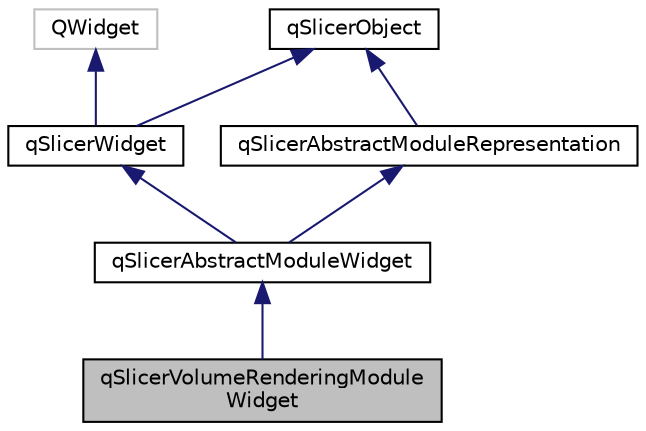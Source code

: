 digraph "qSlicerVolumeRenderingModuleWidget"
{
  bgcolor="transparent";
  edge [fontname="Helvetica",fontsize="10",labelfontname="Helvetica",labelfontsize="10"];
  node [fontname="Helvetica",fontsize="10",shape=record];
  Node0 [label="qSlicerVolumeRenderingModule\lWidget",height=0.2,width=0.4,color="black", fillcolor="grey75", style="filled", fontcolor="black"];
  Node1 -> Node0 [dir="back",color="midnightblue",fontsize="10",style="solid",fontname="Helvetica"];
  Node1 [label="qSlicerAbstractModuleWidget",height=0.2,width=0.4,color="black",URL="$classqSlicerAbstractModuleWidget.html"];
  Node2 -> Node1 [dir="back",color="midnightblue",fontsize="10",style="solid",fontname="Helvetica"];
  Node2 [label="qSlicerWidget",height=0.2,width=0.4,color="black",URL="$classqSlicerWidget.html"];
  Node3 -> Node2 [dir="back",color="midnightblue",fontsize="10",style="solid",fontname="Helvetica"];
  Node3 [label="QWidget",height=0.2,width=0.4,color="grey75"];
  Node4 -> Node2 [dir="back",color="midnightblue",fontsize="10",style="solid",fontname="Helvetica"];
  Node4 [label="qSlicerObject",height=0.2,width=0.4,color="black",URL="$classqSlicerObject.html"];
  Node5 -> Node1 [dir="back",color="midnightblue",fontsize="10",style="solid",fontname="Helvetica"];
  Node5 [label="qSlicerAbstractModuleRepresentation",height=0.2,width=0.4,color="black",URL="$classqSlicerAbstractModuleRepresentation.html"];
  Node4 -> Node5 [dir="back",color="midnightblue",fontsize="10",style="solid",fontname="Helvetica"];
}
